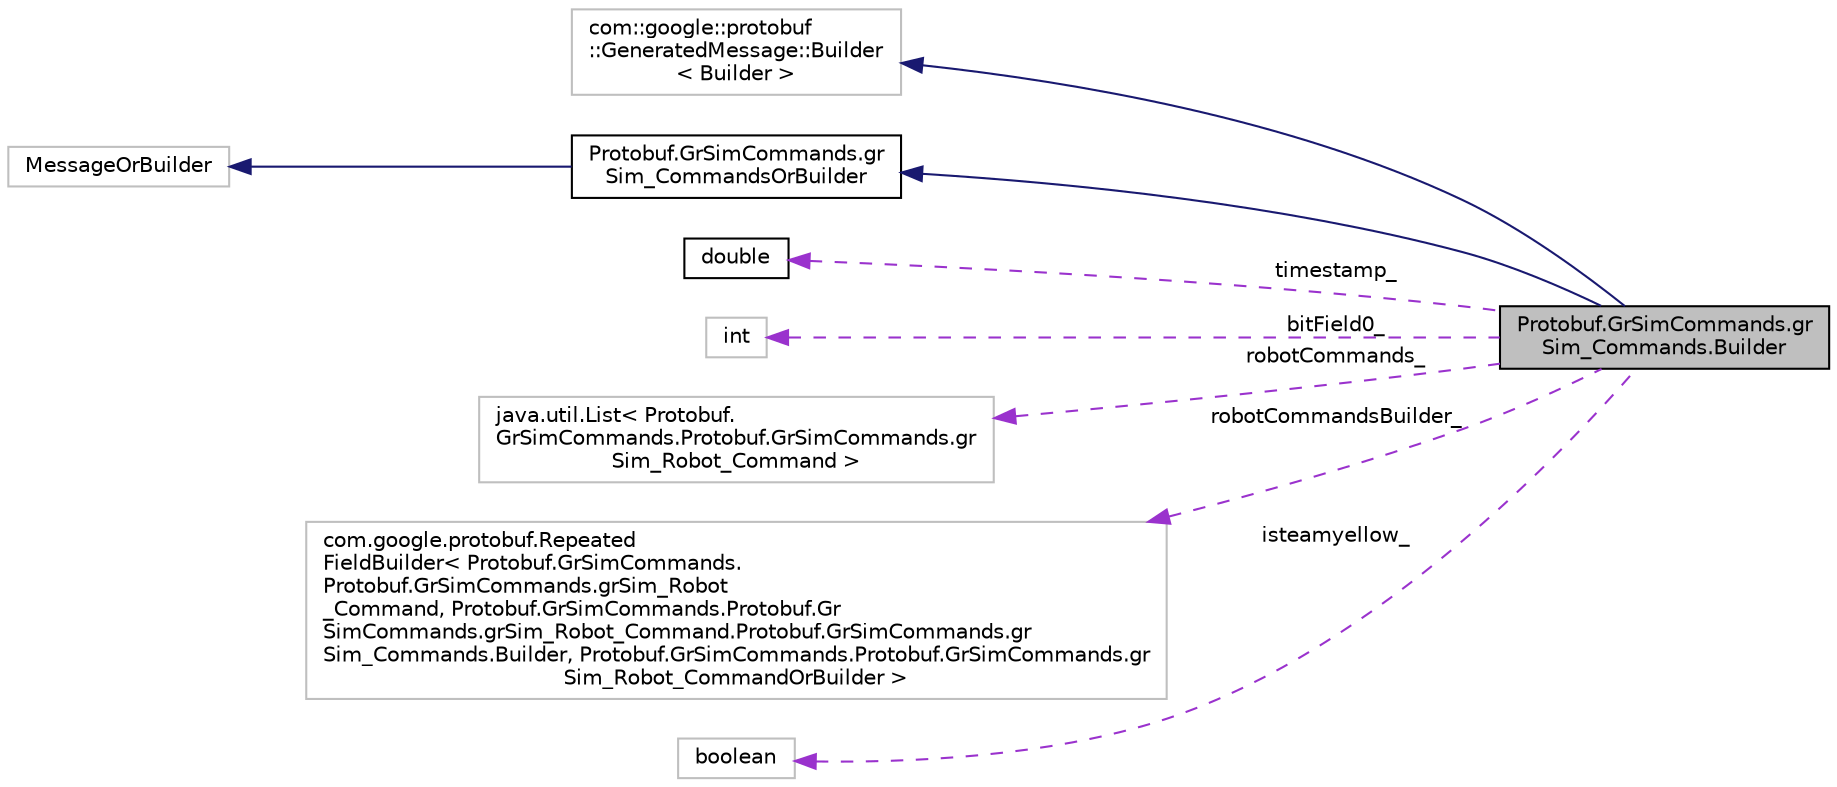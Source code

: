 digraph "Protobuf.GrSimCommands.grSim_Commands.Builder"
{
 // INTERACTIVE_SVG=YES
  edge [fontname="Helvetica",fontsize="10",labelfontname="Helvetica",labelfontsize="10"];
  node [fontname="Helvetica",fontsize="10",shape=record];
  rankdir="LR";
  Node1 [label="Protobuf.GrSimCommands.gr\lSim_Commands.Builder",height=0.2,width=0.4,color="black", fillcolor="grey75", style="filled", fontcolor="black"];
  Node2 -> Node1 [dir="back",color="midnightblue",fontsize="10",style="solid",fontname="Helvetica"];
  Node2 [label="com::google::protobuf\l::GeneratedMessage::Builder\l\< Builder \>",height=0.2,width=0.4,color="grey75", fillcolor="white", style="filled"];
  Node3 -> Node1 [dir="back",color="midnightblue",fontsize="10",style="solid",fontname="Helvetica"];
  Node3 [label="Protobuf.GrSimCommands.gr\lSim_CommandsOrBuilder",height=0.2,width=0.4,color="black", fillcolor="white", style="filled",URL="$df/dcb/interface_protobuf_1_1_gr_sim_commands_1_1gr_sim___commands_or_builder.html"];
  Node4 -> Node3 [dir="back",color="midnightblue",fontsize="10",style="solid",fontname="Helvetica"];
  Node4 [label="MessageOrBuilder",height=0.2,width=0.4,color="grey75", fillcolor="white", style="filled"];
  Node5 -> Node1 [dir="back",color="darkorchid3",fontsize="10",style="dashed",label=" timestamp_" ,fontname="Helvetica"];
  Node5 [label="double",height=0.2,width=0.4,color="black", fillcolor="white", style="filled",URL="$df/de6/classdouble.html"];
  Node6 -> Node1 [dir="back",color="darkorchid3",fontsize="10",style="dashed",label=" bitField0_" ,fontname="Helvetica"];
  Node6 [label="int",height=0.2,width=0.4,color="grey75", fillcolor="white", style="filled"];
  Node7 -> Node1 [dir="back",color="darkorchid3",fontsize="10",style="dashed",label=" robotCommands_" ,fontname="Helvetica"];
  Node7 [label="java.util.List\< Protobuf.\lGrSimCommands.Protobuf.GrSimCommands.gr\lSim_Robot_Command \>",height=0.2,width=0.4,color="grey75", fillcolor="white", style="filled"];
  Node8 -> Node1 [dir="back",color="darkorchid3",fontsize="10",style="dashed",label=" robotCommandsBuilder_" ,fontname="Helvetica"];
  Node8 [label="com.google.protobuf.Repeated\lFieldBuilder\< Protobuf.GrSimCommands.\lProtobuf.GrSimCommands.grSim_Robot\l_Command, Protobuf.GrSimCommands.Protobuf.Gr\lSimCommands.grSim_Robot_Command.Protobuf.GrSimCommands.gr\lSim_Commands.Builder, Protobuf.GrSimCommands.Protobuf.GrSimCommands.gr\lSim_Robot_CommandOrBuilder \>",height=0.2,width=0.4,color="grey75", fillcolor="white", style="filled"];
  Node9 -> Node1 [dir="back",color="darkorchid3",fontsize="10",style="dashed",label=" isteamyellow_" ,fontname="Helvetica"];
  Node9 [label="boolean",height=0.2,width=0.4,color="grey75", fillcolor="white", style="filled"];
}
